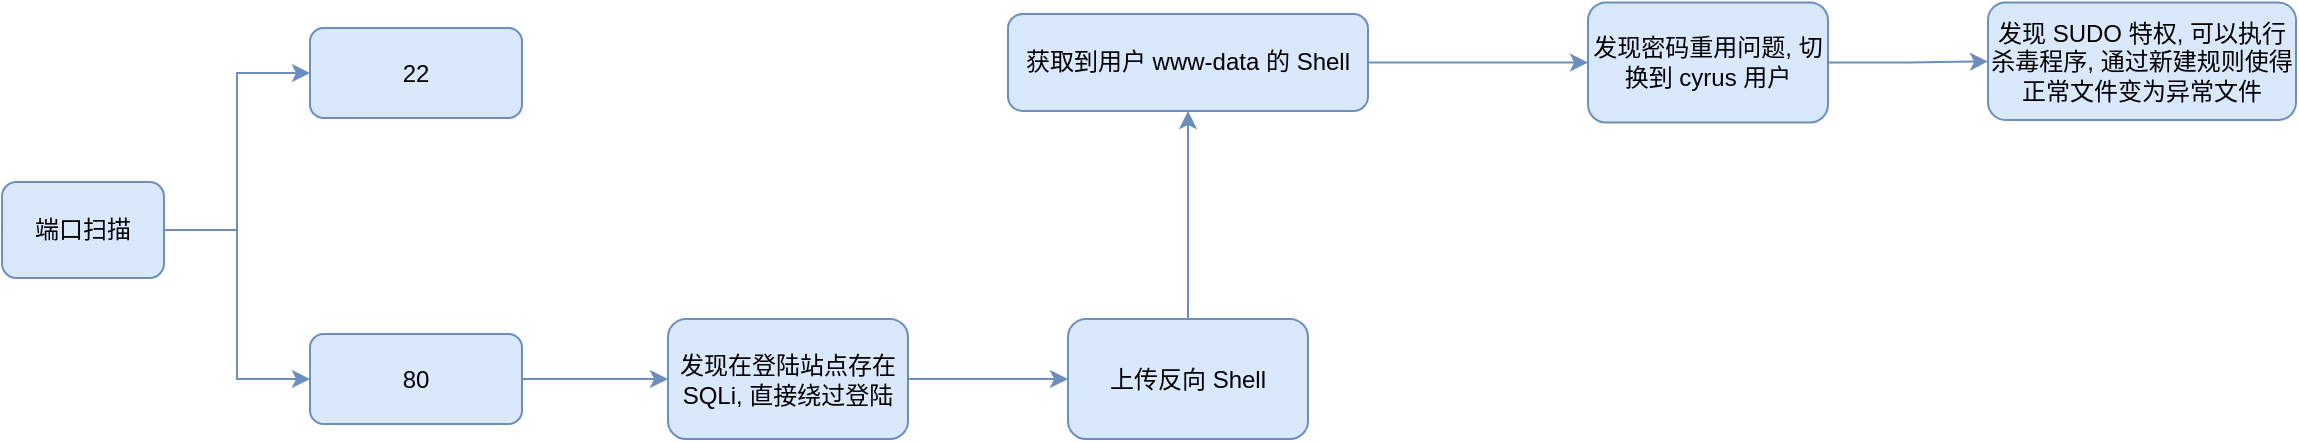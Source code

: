 <mxfile version="22.0.0" type="github">
  <diagram name="第 1 页" id="t2djn8xZkvSRZd2FPEal">
    <mxGraphModel dx="1050" dy="581" grid="0" gridSize="10" guides="1" tooltips="1" connect="1" arrows="1" fold="1" page="0" pageScale="1" pageWidth="827" pageHeight="1169" math="0" shadow="0">
      <root>
        <mxCell id="0" />
        <mxCell id="1" parent="0" />
        <mxCell id="iBqYAkyWD2hAP0Pb74b3-3" value="" style="edgeStyle=orthogonalEdgeStyle;rounded=0;orthogonalLoop=1;jettySize=auto;html=1;entryX=0;entryY=0.5;entryDx=0;entryDy=0;fillColor=#dae8fc;strokeColor=#6c8ebf;" edge="1" parent="1" source="iBqYAkyWD2hAP0Pb74b3-1" target="iBqYAkyWD2hAP0Pb74b3-2">
          <mxGeometry relative="1" as="geometry" />
        </mxCell>
        <mxCell id="iBqYAkyWD2hAP0Pb74b3-6" style="edgeStyle=orthogonalEdgeStyle;rounded=0;orthogonalLoop=1;jettySize=auto;html=1;entryX=0;entryY=0.5;entryDx=0;entryDy=0;fillColor=#dae8fc;strokeColor=#6c8ebf;" edge="1" parent="1" source="iBqYAkyWD2hAP0Pb74b3-1" target="iBqYAkyWD2hAP0Pb74b3-5">
          <mxGeometry relative="1" as="geometry" />
        </mxCell>
        <mxCell id="iBqYAkyWD2hAP0Pb74b3-1" value="端口扫描" style="rounded=1;whiteSpace=wrap;html=1;fillColor=#dae8fc;strokeColor=#6c8ebf;" vertex="1" parent="1">
          <mxGeometry x="67" y="209" width="81" height="48" as="geometry" />
        </mxCell>
        <mxCell id="iBqYAkyWD2hAP0Pb74b3-2" value="22" style="whiteSpace=wrap;html=1;rounded=1;fillColor=#dae8fc;strokeColor=#6c8ebf;" vertex="1" parent="1">
          <mxGeometry x="221" y="132" width="106" height="45" as="geometry" />
        </mxCell>
        <mxCell id="iBqYAkyWD2hAP0Pb74b3-8" value="" style="edgeStyle=orthogonalEdgeStyle;rounded=0;orthogonalLoop=1;jettySize=auto;html=1;fillColor=#dae8fc;strokeColor=#6c8ebf;" edge="1" parent="1" source="iBqYAkyWD2hAP0Pb74b3-5" target="iBqYAkyWD2hAP0Pb74b3-7">
          <mxGeometry relative="1" as="geometry" />
        </mxCell>
        <mxCell id="iBqYAkyWD2hAP0Pb74b3-5" value="80" style="whiteSpace=wrap;html=1;rounded=1;fillColor=#dae8fc;strokeColor=#6c8ebf;" vertex="1" parent="1">
          <mxGeometry x="221" y="285" width="106" height="45" as="geometry" />
        </mxCell>
        <mxCell id="iBqYAkyWD2hAP0Pb74b3-10" value="" style="edgeStyle=orthogonalEdgeStyle;rounded=0;orthogonalLoop=1;jettySize=auto;html=1;fillColor=#dae8fc;strokeColor=#6c8ebf;" edge="1" parent="1" source="iBqYAkyWD2hAP0Pb74b3-7" target="iBqYAkyWD2hAP0Pb74b3-9">
          <mxGeometry relative="1" as="geometry" />
        </mxCell>
        <mxCell id="iBqYAkyWD2hAP0Pb74b3-7" value="发现在登陆站点存在 SQLi, 直接绕过登陆" style="whiteSpace=wrap;html=1;rounded=1;fillColor=#dae8fc;strokeColor=#6c8ebf;" vertex="1" parent="1">
          <mxGeometry x="400" y="277.5" width="120" height="60" as="geometry" />
        </mxCell>
        <mxCell id="iBqYAkyWD2hAP0Pb74b3-12" value="" style="edgeStyle=orthogonalEdgeStyle;rounded=0;orthogonalLoop=1;jettySize=auto;html=1;fillColor=#dae8fc;strokeColor=#6c8ebf;" edge="1" parent="1" source="iBqYAkyWD2hAP0Pb74b3-9" target="iBqYAkyWD2hAP0Pb74b3-11">
          <mxGeometry relative="1" as="geometry" />
        </mxCell>
        <mxCell id="iBqYAkyWD2hAP0Pb74b3-9" value="上传反向 Shell" style="whiteSpace=wrap;html=1;rounded=1;fillColor=#dae8fc;strokeColor=#6c8ebf;" vertex="1" parent="1">
          <mxGeometry x="600" y="277.5" width="120" height="60" as="geometry" />
        </mxCell>
        <mxCell id="iBqYAkyWD2hAP0Pb74b3-14" value="" style="edgeStyle=orthogonalEdgeStyle;rounded=0;orthogonalLoop=1;jettySize=auto;html=1;fillColor=#dae8fc;strokeColor=#6c8ebf;" edge="1" parent="1" source="iBqYAkyWD2hAP0Pb74b3-11" target="iBqYAkyWD2hAP0Pb74b3-13">
          <mxGeometry relative="1" as="geometry" />
        </mxCell>
        <mxCell id="iBqYAkyWD2hAP0Pb74b3-11" value="获取到用户 www-data 的 Shell" style="whiteSpace=wrap;html=1;rounded=1;fillColor=#dae8fc;strokeColor=#6c8ebf;" vertex="1" parent="1">
          <mxGeometry x="570" y="125" width="180" height="48.5" as="geometry" />
        </mxCell>
        <mxCell id="iBqYAkyWD2hAP0Pb74b3-16" value="" style="edgeStyle=orthogonalEdgeStyle;rounded=0;orthogonalLoop=1;jettySize=auto;html=1;fillColor=#dae8fc;strokeColor=#6c8ebf;" edge="1" parent="1" source="iBqYAkyWD2hAP0Pb74b3-13" target="iBqYAkyWD2hAP0Pb74b3-15">
          <mxGeometry relative="1" as="geometry" />
        </mxCell>
        <mxCell id="iBqYAkyWD2hAP0Pb74b3-13" value="发现密码重用问题, 切换到&amp;nbsp;cyrus 用户" style="whiteSpace=wrap;html=1;rounded=1;fillColor=#dae8fc;strokeColor=#6c8ebf;" vertex="1" parent="1">
          <mxGeometry x="860" y="119.25" width="120" height="60" as="geometry" />
        </mxCell>
        <mxCell id="iBqYAkyWD2hAP0Pb74b3-15" value="发现 SUDO 特权, 可以执行杀毒程序, 通过新建规则使得正常文件变为异常文件" style="whiteSpace=wrap;html=1;rounded=1;fillColor=#dae8fc;strokeColor=#6c8ebf;" vertex="1" parent="1">
          <mxGeometry x="1060" y="119.25" width="154" height="58.75" as="geometry" />
        </mxCell>
      </root>
    </mxGraphModel>
  </diagram>
</mxfile>
